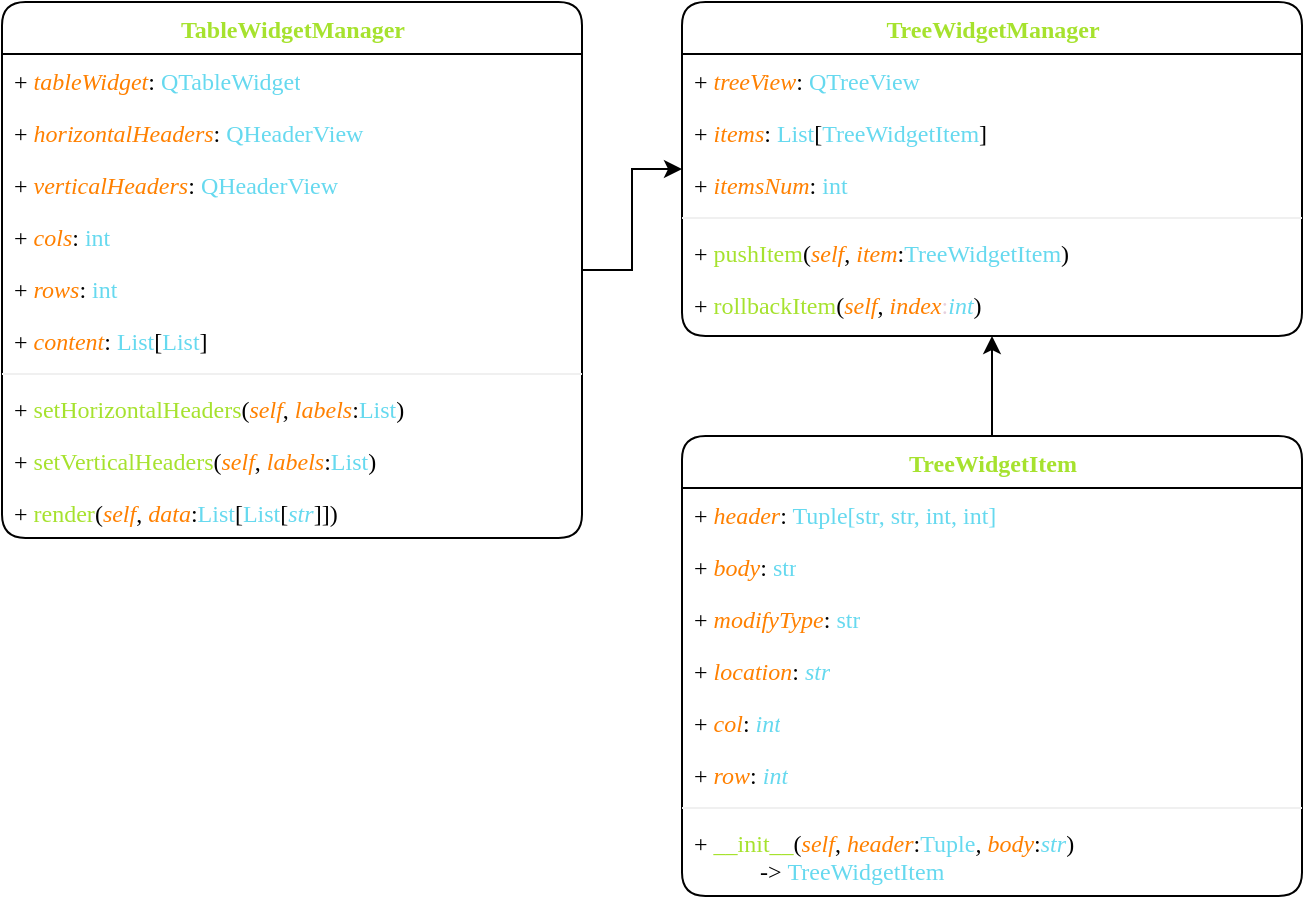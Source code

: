 <mxfile version="20.7.4" type="device"><diagram name="Page-1" id="9f46799a-70d6-7492-0946-bef42562c5a5"><mxGraphModel dx="1580" dy="927" grid="1" gridSize="10" guides="1" tooltips="1" connect="1" arrows="1" fold="1" page="1" pageScale="1" pageWidth="1920" pageHeight="1200" background="none" math="0" shadow="0"><root><mxCell id="0"/><mxCell id="1" parent="0"/><mxCell id="oAwSq-tazcHKqy0uBz8s-12" value="" style="edgeStyle=orthogonalEdgeStyle;rounded=0;orthogonalLoop=1;jettySize=auto;html=1;fontColor=#F0F0F0;" parent="1" source="78961159f06e98e8-17" target="oAwSq-tazcHKqy0uBz8s-1" edge="1"><mxGeometry relative="1" as="geometry"/></mxCell><mxCell id="78961159f06e98e8-17" value="&lt;font color=&quot;#a6e22e&quot;&gt;TableWidgetManager&lt;/font&gt;" style="swimlane;html=1;fontStyle=1;align=center;verticalAlign=top;childLayout=stackLayout;horizontal=1;startSize=26;horizontalStack=0;resizeParent=1;resizeLast=0;collapsible=1;marginBottom=0;swimlaneFillColor=default;rounded=1;shadow=0;comic=0;labelBackgroundColor=none;strokeWidth=1;fillColor=default;fontFamily=Consolas;fontSize=12;fontSource=https%3A%2F%2Ffonts.googleapis.com%2Fcss%3Ffamily%3DNoto%2BSans%2BSimplified%2BChinese;" parent="1" vertex="1"><mxGeometry x="10" y="83" width="290" height="268" as="geometry"><mxRectangle x="30" y="83" width="180" height="26" as="alternateBounds"/></mxGeometry></mxCell><mxCell id="78961159f06e98e8-21" value="+ &lt;font color=&quot;#ff8000&quot; data-font-src=&quot;https://fonts.googleapis.com/css?family=Noto+Sans+Simplified+Chinese&quot;&gt;&lt;i&gt;tableWidget&lt;/i&gt;&lt;/font&gt;: &lt;font color=&quot;#66d9ef&quot;&gt;QTableWidget&lt;/font&gt;" style="text;html=1;align=left;verticalAlign=top;spacingLeft=4;spacingRight=4;whiteSpace=wrap;overflow=hidden;rotatable=0;points=[[0,0.5],[1,0.5]];portConstraint=eastwest;fontFamily=Consolas;fontSource=https%3A%2F%2Ffonts.googleapis.com%2Fcss%3Ffamily%3DNoto%2BSans%2BSimplified%2BChinese;fillColor=none;fillStyle=auto;" parent="78961159f06e98e8-17" vertex="1"><mxGeometry y="26" width="290" height="26" as="geometry"/></mxCell><mxCell id="78961159f06e98e8-23" value="+ &lt;font color=&quot;#ff8000&quot;&gt;&lt;i&gt;horizontalHeaders&lt;/i&gt;&lt;/font&gt;: &lt;font color=&quot;#66d9ef&quot;&gt;QHeaderView&lt;/font&gt;" style="text;html=1;align=left;verticalAlign=top;spacingLeft=4;spacingRight=4;whiteSpace=wrap;overflow=hidden;rotatable=0;points=[[0,0.5],[1,0.5]];portConstraint=eastwest;fontFamily=Consolas;fontSource=https%3A%2F%2Ffonts.googleapis.com%2Fcss%3Ffamily%3DNoto%2BSans%2BSimplified%2BChinese;fillColor=none;fillStyle=auto;" parent="78961159f06e98e8-17" vertex="1"><mxGeometry y="52" width="290" height="26" as="geometry"/></mxCell><mxCell id="78961159f06e98e8-25" value="+ &lt;i&gt;&lt;font color=&quot;#ff8000&quot;&gt;verticalHeaders&lt;/font&gt;&lt;/i&gt;: &lt;font color=&quot;#66d9ef&quot;&gt;QHeaderView&lt;/font&gt;" style="text;html=1;align=left;verticalAlign=top;spacingLeft=4;spacingRight=4;whiteSpace=wrap;overflow=hidden;rotatable=0;points=[[0,0.5],[1,0.5]];portConstraint=eastwest;fontFamily=Consolas;fontSource=https%3A%2F%2Ffonts.googleapis.com%2Fcss%3Ffamily%3DNoto%2BSans%2BSimplified%2BChinese;fillColor=none;fillStyle=auto;" parent="78961159f06e98e8-17" vertex="1"><mxGeometry y="78" width="290" height="26" as="geometry"/></mxCell><mxCell id="78961159f06e98e8-26" value="+ &lt;i&gt;&lt;font color=&quot;#ff8000&quot;&gt;cols&lt;/font&gt;&lt;/i&gt;: &lt;font color=&quot;#66d9ef&quot;&gt;int&lt;/font&gt;" style="text;html=1;align=left;verticalAlign=top;spacingLeft=4;spacingRight=4;whiteSpace=wrap;overflow=hidden;rotatable=0;points=[[0,0.5],[1,0.5]];portConstraint=eastwest;fontFamily=Consolas;fontSource=https%3A%2F%2Ffonts.googleapis.com%2Fcss%3Ffamily%3DNoto%2BSans%2BSimplified%2BChinese;fillColor=none;fillStyle=auto;" parent="78961159f06e98e8-17" vertex="1"><mxGeometry y="104" width="290" height="26" as="geometry"/></mxCell><mxCell id="78961159f06e98e8-24" value="+ &lt;font color=&quot;#ff8000&quot;&gt;&lt;i&gt;rows&lt;/i&gt;&lt;/font&gt;: &lt;font color=&quot;#66d9ef&quot;&gt;int&lt;/font&gt;" style="text;align=left;verticalAlign=top;spacingLeft=4;spacingRight=4;whiteSpace=wrap;overflow=hidden;rotatable=0;points=[[0,0.5],[1,0.5]];portConstraint=eastwest;fontFamily=Consolas;fontSource=https%3A%2F%2Ffonts.googleapis.com%2Fcss%3Ffamily%3DNoto%2BSans%2BSimplified%2BChinese;html=1;fillColor=none;fillStyle=auto;" parent="78961159f06e98e8-17" vertex="1"><mxGeometry y="130" width="290" height="26" as="geometry"/></mxCell><mxCell id="SgjPoZclK3PWDW6wswWT-1" value="+ &lt;font color=&quot;#ff8000&quot;&gt;&lt;i&gt;content&lt;/i&gt;&lt;/font&gt;: &lt;font color=&quot;#66d9ef&quot;&gt;List&lt;/font&gt;[&lt;font color=&quot;#66d9ef&quot;&gt;List&lt;/font&gt;]" style="text;html=1;align=left;verticalAlign=top;spacingLeft=4;spacingRight=4;whiteSpace=wrap;overflow=hidden;rotatable=0;points=[[0,0.5],[1,0.5]];portConstraint=eastwest;fontFamily=Consolas;fontSource=https%3A%2F%2Ffonts.googleapis.com%2Fcss%3Ffamily%3DNoto%2BSans%2BSimplified%2BChinese;fillColor=none;fillStyle=auto;" parent="78961159f06e98e8-17" vertex="1"><mxGeometry y="156" width="290" height="26" as="geometry"/></mxCell><mxCell id="78961159f06e98e8-19" value="" style="line;html=1;strokeWidth=1;fillColor=default;align=left;verticalAlign=middle;spacingTop=-1;spacingLeft=3;spacingRight=3;rotatable=0;labelPosition=right;points=[];portConstraint=eastwest;fontFamily=Consolas;fontSource=https%3A%2F%2Ffonts.googleapis.com%2Fcss%3Ffamily%3DNoto%2BSans%2BSimplified%2BChinese;strokeColor=#F0F0F0;" parent="78961159f06e98e8-17" vertex="1"><mxGeometry y="182" width="290" height="8" as="geometry"/></mxCell><mxCell id="78961159f06e98e8-20" value="+ &lt;font color=&quot;#a6e22e&quot;&gt;setHorizontalHeaders&lt;/font&gt;(&lt;i&gt;&lt;font color=&quot;#ff8000&quot;&gt;self&lt;/font&gt;&lt;/i&gt;, &lt;i&gt;&lt;font color=&quot;#ff8000&quot;&gt;labels&lt;/font&gt;&lt;/i&gt;:&lt;font color=&quot;#66d9ef&quot;&gt;List&lt;/font&gt;)" style="text;html=1;align=left;verticalAlign=top;spacingLeft=4;spacingRight=4;whiteSpace=wrap;overflow=hidden;rotatable=0;points=[[0,0.5],[1,0.5]];portConstraint=eastwest;fontFamily=Consolas;fontSource=https%3A%2F%2Ffonts.googleapis.com%2Fcss%3Ffamily%3DNoto%2BSans%2BSimplified%2BChinese;fillColor=none;fillStyle=auto;" parent="78961159f06e98e8-17" vertex="1"><mxGeometry y="190" width="290" height="26" as="geometry"/></mxCell><mxCell id="78961159f06e98e8-27" value="+ &lt;font color=&quot;#a6e22e&quot;&gt;setVerticalHeaders&lt;/font&gt;(&lt;i&gt;&lt;font color=&quot;#ff8000&quot;&gt;self&lt;/font&gt;&lt;/i&gt;, &lt;i&gt;&lt;font color=&quot;#ff8000&quot;&gt;labels&lt;/font&gt;&lt;/i&gt;:&lt;font color=&quot;#66d9ef&quot;&gt;List&lt;/font&gt;)" style="text;html=1;align=left;verticalAlign=top;spacingLeft=4;spacingRight=4;whiteSpace=wrap;overflow=hidden;rotatable=0;points=[[0,0.5],[1,0.5]];portConstraint=eastwest;fontFamily=Consolas;fontSource=https%3A%2F%2Ffonts.googleapis.com%2Fcss%3Ffamily%3DNoto%2BSans%2BSimplified%2BChinese;fillColor=none;fillStyle=auto;" parent="78961159f06e98e8-17" vertex="1"><mxGeometry y="216" width="290" height="26" as="geometry"/></mxCell><mxCell id="SgjPoZclK3PWDW6wswWT-3" value="+ &lt;font color=&quot;#a6e22e&quot;&gt;render&lt;/font&gt;(&lt;i&gt;&lt;font color=&quot;#ff8000&quot;&gt;self&lt;/font&gt;&lt;/i&gt;, &lt;i&gt;&lt;font color=&quot;#ff8000&quot;&gt;data&lt;/font&gt;&lt;/i&gt;:&lt;font color=&quot;#66d9ef&quot;&gt;List&lt;/font&gt;[&lt;font color=&quot;#66d9ef&quot;&gt;List&lt;/font&gt;[&lt;i&gt;&lt;font color=&quot;#66d9ef&quot;&gt;str&lt;/font&gt;&lt;/i&gt;]])" style="text;html=1;align=left;verticalAlign=top;spacingLeft=4;spacingRight=4;whiteSpace=wrap;overflow=hidden;rotatable=0;points=[[0,0.5],[1,0.5]];portConstraint=eastwest;fontFamily=Consolas;fontSource=https%3A%2F%2Ffonts.googleapis.com%2Fcss%3Ffamily%3DNoto%2BSans%2BSimplified%2BChinese;fillColor=none;fillStyle=auto;" parent="78961159f06e98e8-17" vertex="1"><mxGeometry y="242" width="290" height="26" as="geometry"/></mxCell><mxCell id="oAwSq-tazcHKqy0uBz8s-1" value="&lt;font color=&quot;#a6e22e&quot;&gt;TreeWidgetManager&lt;/font&gt;" style="swimlane;html=1;fontStyle=1;align=center;verticalAlign=top;childLayout=stackLayout;horizontal=1;startSize=26;horizontalStack=0;resizeParent=1;resizeLast=0;collapsible=1;marginBottom=0;swimlaneFillColor=default;rounded=1;shadow=0;comic=0;labelBackgroundColor=none;strokeWidth=1;fillColor=default;fontFamily=Consolas;fontSize=12;fontSource=https%3A%2F%2Ffonts.googleapis.com%2Fcss%3Ffamily%3DNoto%2BSans%2BSimplified%2BChinese;" parent="1" vertex="1"><mxGeometry x="350" y="83" width="310" height="167" as="geometry"><mxRectangle x="30" y="83" width="180" height="26" as="alternateBounds"/></mxGeometry></mxCell><mxCell id="oAwSq-tazcHKqy0uBz8s-2" value="+ &lt;font color=&quot;#ff8000&quot; data-font-src=&quot;https://fonts.googleapis.com/css?family=Noto+Sans+Simplified+Chinese&quot;&gt;&lt;i&gt;treeView&lt;/i&gt;&lt;/font&gt;: &lt;font color=&quot;#66d9ef&quot;&gt;QTreeView&lt;/font&gt;" style="text;html=1;align=left;verticalAlign=top;spacingLeft=4;spacingRight=4;whiteSpace=wrap;overflow=hidden;rotatable=0;points=[[0,0.5],[1,0.5]];portConstraint=eastwest;fontFamily=Consolas;fontSource=https%3A%2F%2Ffonts.googleapis.com%2Fcss%3Ffamily%3DNoto%2BSans%2BSimplified%2BChinese;fillColor=none;fillStyle=auto;" parent="oAwSq-tazcHKqy0uBz8s-1" vertex="1"><mxGeometry y="26" width="310" height="26" as="geometry"/></mxCell><mxCell id="oAwSq-tazcHKqy0uBz8s-3" value="+ &lt;font color=&quot;#ff8000&quot;&gt;&lt;i&gt;items&lt;/i&gt;&lt;/font&gt;: &lt;font color=&quot;#66d9ef&quot;&gt;List&lt;/font&gt;[&lt;span style=&quot;color: rgb(102, 217, 239);&quot;&gt;TreeWidgetItem&lt;/span&gt;]" style="text;html=1;align=left;verticalAlign=top;spacingLeft=4;spacingRight=4;whiteSpace=wrap;overflow=hidden;rotatable=0;points=[[0,0.5],[1,0.5]];portConstraint=eastwest;fontFamily=Consolas;fontSource=https%3A%2F%2Ffonts.googleapis.com%2Fcss%3Ffamily%3DNoto%2BSans%2BSimplified%2BChinese;fillColor=none;fillStyle=auto;" parent="oAwSq-tazcHKqy0uBz8s-1" vertex="1"><mxGeometry y="52" width="310" height="26" as="geometry"/></mxCell><mxCell id="oAwSq-tazcHKqy0uBz8s-5" value="+ &lt;i&gt;&lt;font color=&quot;#ff8000&quot;&gt;itemsNum&lt;/font&gt;&lt;/i&gt;: &lt;font color=&quot;#66d9ef&quot;&gt;int&lt;/font&gt;" style="text;html=1;align=left;verticalAlign=top;spacingLeft=4;spacingRight=4;whiteSpace=wrap;overflow=hidden;rotatable=0;points=[[0,0.5],[1,0.5]];portConstraint=eastwest;fontFamily=Consolas;fontSource=https%3A%2F%2Ffonts.googleapis.com%2Fcss%3Ffamily%3DNoto%2BSans%2BSimplified%2BChinese;fillColor=none;fillStyle=auto;" parent="oAwSq-tazcHKqy0uBz8s-1" vertex="1"><mxGeometry y="78" width="310" height="26" as="geometry"/></mxCell><mxCell id="oAwSq-tazcHKqy0uBz8s-8" value="" style="line;html=1;strokeWidth=1;fillColor=default;align=left;verticalAlign=middle;spacingTop=-1;spacingLeft=3;spacingRight=3;rotatable=0;labelPosition=right;points=[];portConstraint=eastwest;fontFamily=Consolas;fontSource=https%3A%2F%2Ffonts.googleapis.com%2Fcss%3Ffamily%3DNoto%2BSans%2BSimplified%2BChinese;strokeColor=#F0F0F0;" parent="oAwSq-tazcHKqy0uBz8s-1" vertex="1"><mxGeometry y="104" width="310" height="8" as="geometry"/></mxCell><mxCell id="oAwSq-tazcHKqy0uBz8s-9" value="+ &lt;font color=&quot;#a6e22e&quot;&gt;pushItem&lt;/font&gt;(&lt;i&gt;&lt;font color=&quot;#ff8000&quot;&gt;self&lt;/font&gt;&lt;/i&gt;, &lt;i style=&quot;color: rgb(255, 128, 0);&quot;&gt;item&lt;/i&gt;:&lt;font color=&quot;#66d9ef&quot;&gt;TreeWidgetItem&lt;/font&gt;)" style="text;html=1;align=left;verticalAlign=top;spacingLeft=4;spacingRight=4;whiteSpace=wrap;overflow=hidden;rotatable=0;points=[[0,0.5],[1,0.5]];portConstraint=eastwest;fontFamily=Consolas;fontSource=https%3A%2F%2Ffonts.googleapis.com%2Fcss%3Ffamily%3DNoto%2BSans%2BSimplified%2BChinese;fillColor=none;fillStyle=auto;" parent="oAwSq-tazcHKqy0uBz8s-1" vertex="1"><mxGeometry y="112" width="310" height="26" as="geometry"/></mxCell><mxCell id="oAwSq-tazcHKqy0uBz8s-10" value="+ &lt;font color=&quot;#a6e22e&quot;&gt;rollbackItem&lt;/font&gt;(&lt;i&gt;&lt;font color=&quot;#ff8000&quot;&gt;self&lt;/font&gt;&lt;/i&gt;, &lt;i style=&quot;color: rgb(255, 128, 0);&quot;&gt;index&lt;/i&gt;&lt;font color=&quot;#e6d0de&quot;&gt;:&lt;/font&gt;&lt;font style=&quot;font-style: italic;&quot; color=&quot;#66d9ef&quot;&gt;int&lt;/font&gt;)" style="text;html=1;align=left;verticalAlign=top;spacingLeft=4;spacingRight=4;whiteSpace=wrap;overflow=hidden;rotatable=0;points=[[0,0.5],[1,0.5]];portConstraint=eastwest;fontFamily=Consolas;fontSource=https%3A%2F%2Ffonts.googleapis.com%2Fcss%3Ffamily%3DNoto%2BSans%2BSimplified%2BChinese;fillColor=none;fillStyle=auto;" parent="oAwSq-tazcHKqy0uBz8s-1" vertex="1"><mxGeometry y="138" width="310" height="26" as="geometry"/></mxCell><mxCell id="oAwSq-tazcHKqy0uBz8s-25" style="edgeStyle=orthogonalEdgeStyle;rounded=0;orthogonalLoop=1;jettySize=auto;html=1;exitX=0.5;exitY=0;exitDx=0;exitDy=0;entryX=0.5;entryY=1;entryDx=0;entryDy=0;fontColor=#66D9EF;" parent="1" source="oAwSq-tazcHKqy0uBz8s-13" target="oAwSq-tazcHKqy0uBz8s-1" edge="1"><mxGeometry relative="1" as="geometry"/></mxCell><mxCell id="oAwSq-tazcHKqy0uBz8s-13" value="&lt;font color=&quot;#a6e22e&quot;&gt;TreeWidgetItem&lt;/font&gt;" style="swimlane;html=1;fontStyle=1;align=center;verticalAlign=top;childLayout=stackLayout;horizontal=1;startSize=26;horizontalStack=0;resizeParent=1;resizeLast=0;collapsible=1;marginBottom=0;swimlaneFillColor=default;rounded=1;shadow=0;comic=0;labelBackgroundColor=none;strokeWidth=1;fillColor=default;fontFamily=Consolas;fontSize=12;fontSource=https%3A%2F%2Ffonts.googleapis.com%2Fcss%3Ffamily%3DNoto%2BSans%2BSimplified%2BChinese;" parent="1" vertex="1"><mxGeometry x="350" y="300" width="310" height="230" as="geometry"><mxRectangle x="30" y="83" width="180" height="26" as="alternateBounds"/></mxGeometry></mxCell><mxCell id="oAwSq-tazcHKqy0uBz8s-14" value="+ &lt;font color=&quot;#ff8000&quot; data-font-src=&quot;https://fonts.googleapis.com/css?family=Noto+Sans+Simplified+Chinese&quot;&gt;&lt;i&gt;header&lt;/i&gt;&lt;/font&gt;: &lt;font color=&quot;#66d9ef&quot;&gt;Tuple[str, str, int, int]&lt;/font&gt;" style="text;html=1;align=left;verticalAlign=top;spacingLeft=4;spacingRight=4;whiteSpace=wrap;overflow=hidden;rotatable=0;points=[[0,0.5],[1,0.5]];portConstraint=eastwest;fontFamily=Consolas;fontSource=https%3A%2F%2Ffonts.googleapis.com%2Fcss%3Ffamily%3DNoto%2BSans%2BSimplified%2BChinese;fillColor=none;fillStyle=auto;" parent="oAwSq-tazcHKqy0uBz8s-13" vertex="1"><mxGeometry y="26" width="310" height="26" as="geometry"/></mxCell><mxCell id="oAwSq-tazcHKqy0uBz8s-15" value="+ &lt;font color=&quot;#ff8000&quot;&gt;&lt;i&gt;body&lt;/i&gt;&lt;/font&gt;: &lt;font color=&quot;#66d9ef&quot;&gt;str&lt;/font&gt;" style="text;html=1;align=left;verticalAlign=top;spacingLeft=4;spacingRight=4;whiteSpace=wrap;overflow=hidden;rotatable=0;points=[[0,0.5],[1,0.5]];portConstraint=eastwest;fontFamily=Consolas;fontSource=https%3A%2F%2Ffonts.googleapis.com%2Fcss%3Ffamily%3DNoto%2BSans%2BSimplified%2BChinese;fillColor=none;fillStyle=auto;" parent="oAwSq-tazcHKqy0uBz8s-13" vertex="1"><mxGeometry y="52" width="310" height="26" as="geometry"/></mxCell><mxCell id="oAwSq-tazcHKqy0uBz8s-16" value="+ &lt;i&gt;&lt;font color=&quot;#ff8000&quot;&gt;modifyType&lt;/font&gt;&lt;/i&gt;: &lt;font color=&quot;#66d9ef&quot;&gt;str&lt;/font&gt;" style="text;html=1;align=left;verticalAlign=top;spacingLeft=4;spacingRight=4;whiteSpace=wrap;overflow=hidden;rotatable=0;points=[[0,0.5],[1,0.5]];portConstraint=eastwest;fontFamily=Consolas;fontSource=https%3A%2F%2Ffonts.googleapis.com%2Fcss%3Ffamily%3DNoto%2BSans%2BSimplified%2BChinese;fillColor=none;fillStyle=auto;" parent="oAwSq-tazcHKqy0uBz8s-13" vertex="1"><mxGeometry y="78" width="310" height="26" as="geometry"/></mxCell><mxCell id="oAwSq-tazcHKqy0uBz8s-23" value="+ &lt;font color=&quot;#ff8000&quot;&gt;&lt;i&gt;location&lt;/i&gt;&lt;/font&gt;: &lt;font color=&quot;#66d9ef&quot;&gt;&lt;i&gt;str&lt;/i&gt;&lt;/font&gt;" style="text;html=1;align=left;verticalAlign=top;spacingLeft=4;spacingRight=4;whiteSpace=wrap;overflow=hidden;rotatable=0;points=[[0,0.5],[1,0.5]];portConstraint=eastwest;fontFamily=Consolas;fontSource=https%3A%2F%2Ffonts.googleapis.com%2Fcss%3Ffamily%3DNoto%2BSans%2BSimplified%2BChinese;fillColor=none;fillStyle=auto;" parent="oAwSq-tazcHKqy0uBz8s-13" vertex="1"><mxGeometry y="104" width="310" height="26" as="geometry"/></mxCell><mxCell id="oAwSq-tazcHKqy0uBz8s-24" value="+ &lt;font color=&quot;#ff8000&quot;&gt;&lt;i&gt;col&lt;/i&gt;&lt;/font&gt;: &lt;font color=&quot;#66d9ef&quot;&gt;&lt;i&gt;int&lt;/i&gt;&lt;/font&gt;" style="text;html=1;align=left;verticalAlign=top;spacingLeft=4;spacingRight=4;whiteSpace=wrap;overflow=hidden;rotatable=0;points=[[0,0.5],[1,0.5]];portConstraint=eastwest;fontFamily=Consolas;fontSource=https%3A%2F%2Ffonts.googleapis.com%2Fcss%3Ffamily%3DNoto%2BSans%2BSimplified%2BChinese;fillColor=none;fillStyle=auto;" parent="oAwSq-tazcHKqy0uBz8s-13" vertex="1"><mxGeometry y="130" width="310" height="26" as="geometry"/></mxCell><mxCell id="oAwSq-tazcHKqy0uBz8s-17" value="+ &lt;font color=&quot;#ff8000&quot;&gt;&lt;i&gt;row&lt;/i&gt;&lt;/font&gt;: &lt;font color=&quot;#66d9ef&quot;&gt;&lt;i&gt;int&lt;/i&gt;&lt;/font&gt;" style="text;html=1;align=left;verticalAlign=top;spacingLeft=4;spacingRight=4;whiteSpace=wrap;overflow=hidden;rotatable=0;points=[[0,0.5],[1,0.5]];portConstraint=eastwest;fontFamily=Consolas;fontSource=https%3A%2F%2Ffonts.googleapis.com%2Fcss%3Ffamily%3DNoto%2BSans%2BSimplified%2BChinese;fillColor=none;fillStyle=auto;" parent="oAwSq-tazcHKqy0uBz8s-13" vertex="1"><mxGeometry y="156" width="310" height="26" as="geometry"/></mxCell><mxCell id="oAwSq-tazcHKqy0uBz8s-18" value="" style="line;html=1;strokeWidth=1;fillColor=default;align=left;verticalAlign=middle;spacingTop=-1;spacingLeft=3;spacingRight=3;rotatable=0;labelPosition=right;points=[];portConstraint=eastwest;fontFamily=Consolas;fontSource=https%3A%2F%2Ffonts.googleapis.com%2Fcss%3Ffamily%3DNoto%2BSans%2BSimplified%2BChinese;strokeColor=#F0F0F0;" parent="oAwSq-tazcHKqy0uBz8s-13" vertex="1"><mxGeometry y="182" width="310" height="8" as="geometry"/></mxCell><mxCell id="oAwSq-tazcHKqy0uBz8s-19" value="+ &lt;font color=&quot;#a6e22e&quot;&gt;__init__&lt;/font&gt;(&lt;i&gt;&lt;font color=&quot;#ff8000&quot;&gt;self&lt;/font&gt;&lt;/i&gt;, &lt;i style=&quot;color: rgb(255, 128, 0);&quot;&gt;header&lt;/i&gt;:&lt;font style=&quot;&quot; color=&quot;#66d9ef&quot;&gt;Tuple&lt;/font&gt;&lt;i style=&quot;&quot;&gt;,&lt;/i&gt;&lt;i style=&quot;color: rgb(255, 128, 0);&quot;&gt;&amp;nbsp;body&lt;/i&gt;:&lt;i style=&quot;&quot;&gt;&lt;font color=&quot;#66d9ef&quot;&gt;str&lt;/font&gt;&lt;/i&gt;) &lt;br&gt;&amp;nbsp; &amp;nbsp; &amp;nbsp; &amp;nbsp; &amp;nbsp; &amp;nbsp;-&amp;gt;&amp;nbsp;&lt;span style=&quot;text-align: center;&quot;&gt;&lt;font style=&quot;&quot; color=&quot;#66d9ef&quot;&gt;TreeWidgetItem&lt;/font&gt;&lt;/span&gt;&lt;br&gt;&amp;nbsp;" style="text;html=1;align=left;verticalAlign=top;spacingLeft=4;spacingRight=4;whiteSpace=wrap;overflow=hidden;rotatable=0;points=[[0,0.5],[1,0.5]];portConstraint=eastwest;fontFamily=Consolas;fontSource=https%3A%2F%2Ffonts.googleapis.com%2Fcss%3Ffamily%3DNoto%2BSans%2BSimplified%2BChinese;fillColor=none;fillStyle=auto;" parent="oAwSq-tazcHKqy0uBz8s-13" vertex="1"><mxGeometry y="190" width="310" height="40" as="geometry"/></mxCell></root></mxGraphModel></diagram></mxfile>